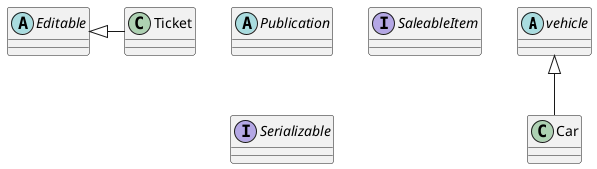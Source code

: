 @startuml
'https://plantuml.com/sequence-diagram
abstract class vehicle
class Car extends vehicle
abstract class Editable
abstract class Publication
interface SaleableItem
interface Serializable


Ticket -l--|> Editable
@enduml